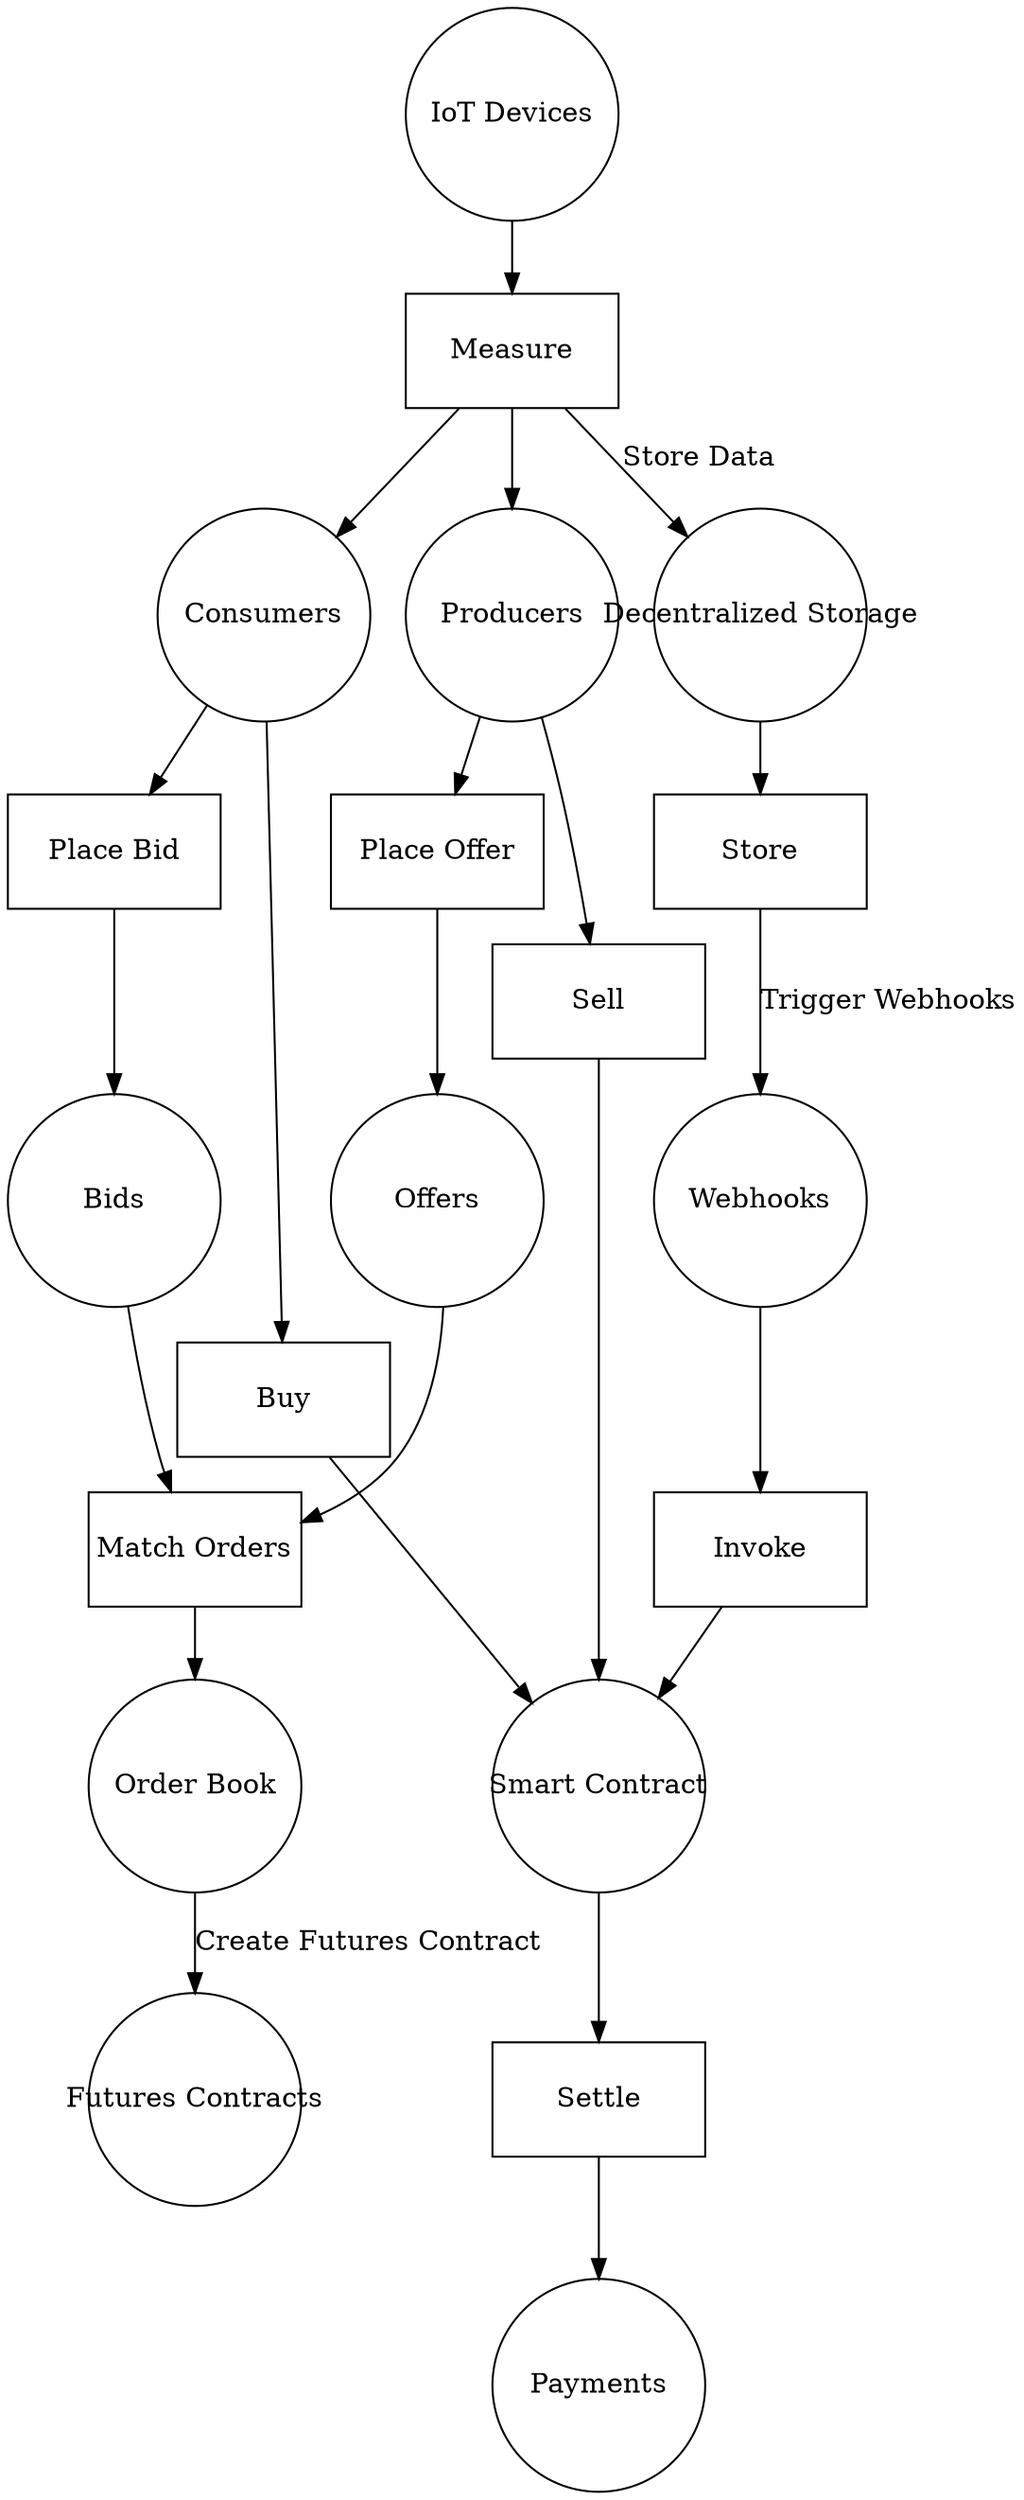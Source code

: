 digraph petri_net {
  rankdir = TD;
  node [shape=circle, fixedsize=true, width=1.5];

  // Places
  place_producers [label="Producers"];
  place_consumers [label="Consumers"];
  place_smart_contract [label="Smart Contract"];
  place_payments [label="Payments"];
  place_iot_devices [label="IoT Devices"];
  place_decentralized_storage [label="Decentralized Storage"];
  place_webhooks [label="Webhooks"];
  place_order_book [label="Order Book"];
  place_bids [label="Bids"];
  place_offers [label="Offers"];
  place_futures_contracts [label="Futures Contracts"];

  // Transitions
  node [shape=rectangle, fixedsize=true, width=1.5, height=0.8];

  transition_sell [label="Sell"];
  transition_buy [label="Buy"];
  transition_measure [label="Measure"];
  transition_settle [label="Settle"];
  transition_store [label="Store"];
  transition_invoke [label="Invoke"];
  transition_place_bid [label="Place Bid"];
  transition_place_offer [label="Place Offer"];
  transition_match_orders [label="Match Orders"];

  // Arcs
  place_producers -> transition_sell;
  place_consumers -> transition_buy;
  transition_sell -> place_smart_contract;
  transition_buy -> place_smart_contract;
  place_smart_contract -> transition_settle;
  transition_settle -> place_payments;
  place_iot_devices -> transition_measure;
  transition_measure -> place_producers;
  transition_measure -> place_consumers;
  transition_measure -> place_decentralized_storage [label="Store Data"];
  place_decentralized_storage -> transition_store;
  transition_store -> place_webhooks [label="Trigger Webhooks"];
  place_webhooks -> transition_invoke;
  transition_invoke -> place_smart_contract;

  // Order book related arcs
  place_producers -> transition_place_offer;
  place_consumers -> transition_place_bid;
  transition_place_bid -> place_bids;
  transition_place_offer -> place_offers;
  place_bids -> transition_match_orders;
  place_offers -> transition_match_orders;
  transition_match_orders -> place_order_book;
  place_order_book -> place_futures_contracts [label="Create Futures Contract"];
}

